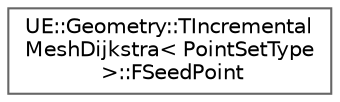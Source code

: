 digraph "Graphical Class Hierarchy"
{
 // INTERACTIVE_SVG=YES
 // LATEX_PDF_SIZE
  bgcolor="transparent";
  edge [fontname=Helvetica,fontsize=10,labelfontname=Helvetica,labelfontsize=10];
  node [fontname=Helvetica,fontsize=10,shape=box,height=0.2,width=0.4];
  rankdir="LR";
  Node0 [id="Node000000",label="UE::Geometry::TIncremental\lMeshDijkstra\< PointSetType\l \>::FSeedPoint",height=0.2,width=0.4,color="grey40", fillcolor="white", style="filled",URL="$d6/d9a/structUE_1_1Geometry_1_1TIncrementalMeshDijkstra_1_1FSeedPoint.html",tooltip="FSeedPoint defines a seed point passed to the various compute methods below."];
}
